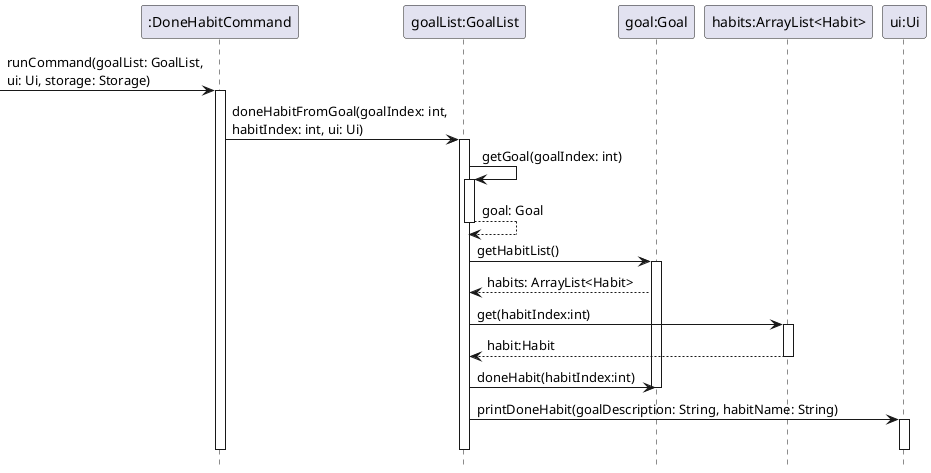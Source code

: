 @startuml
hide footbox

-> ":DoneHabitCommand": runCommand(goalList: GoalList,\nui: Ui, storage: Storage)
activate ":DoneHabitCommand"

":DoneHabitCommand" -> "goalList:GoalList": doneHabitFromGoal(goalIndex: int,\nhabitIndex: int, ui: Ui)
activate "goalList:GoalList"
"goalList:GoalList" -> "goalList:GoalList": getGoal(goalIndex: int)
activate "goalList:GoalList"
"goalList:GoalList" --> "goalList:GoalList": goal: Goal
deactivate "goalList:GoalList"

"goalList:GoalList" -> "goal:Goal": getHabitList()
activate "goal:Goal"
"goal:Goal" --> "goalList:GoalList": habits: ArrayList<Habit>

"goalList:GoalList" -> "habits:ArrayList<Habit>": get(habitIndex:int)
activate "habits:ArrayList<Habit>"
"habits:ArrayList<Habit>" --> "goalList:GoalList": habit:Habit
deactivate "habits:ArrayList<Habit>"
"goalList:GoalList" -> "goal:Goal": doneHabit(habitIndex:int)
deactivate "goal:Goal"

"goalList:GoalList" -> "ui:Ui": printDoneHabit(goalDescription: String, habitName: String)
activate "ui:Ui"
deactivate "ui:Ui"
deactivate "goalList:GoalList"
deactivate ":DoneHabitCommand"

@enduml